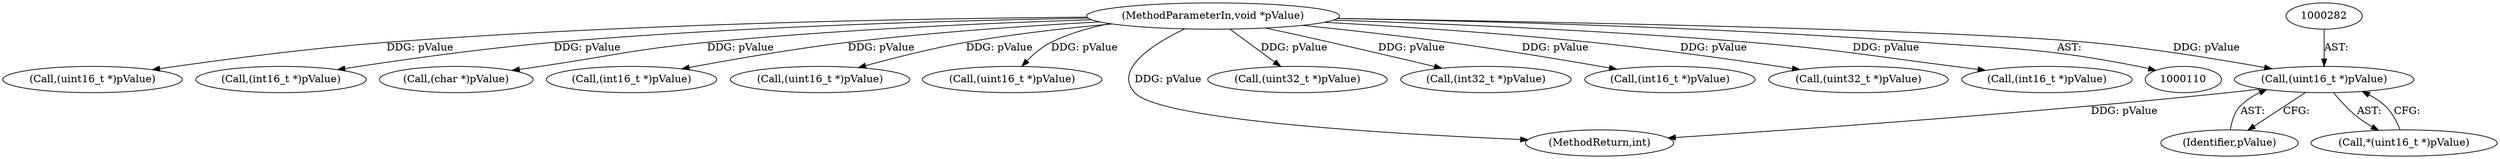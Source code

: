digraph "0_Android_321ea5257e37c8edb26e66fe4ee78cca4cd915fe@pointer" {
"1000281" [label="(Call,(uint16_t *)pValue)"];
"1000114" [label="(MethodParameterIn,void *pValue)"];
"1000446" [label="(Call,(uint16_t *)pValue)"];
"1000513" [label="(Call,(int16_t *)pValue)"];
"1000481" [label="(Call,(char *)pValue)"];
"1000114" [label="(MethodParameterIn,void *pValue)"];
"1000283" [label="(Identifier,pValue)"];
"1000291" [label="(Call,(int16_t *)pValue)"];
"1000434" [label="(Call,(uint16_t *)pValue)"];
"1000457" [label="(Call,(uint16_t *)pValue)"];
"1000567" [label="(MethodReturn,int)"];
"1000280" [label="(Call,*(uint16_t *)pValue)"];
"1000422" [label="(Call,(uint32_t *)pValue)"];
"1000378" [label="(Call,(int32_t *)pValue)"];
"1000299" [label="(Call,(int16_t *)pValue)"];
"1000418" [label="(Call,(uint32_t *)pValue)"];
"1000337" [label="(Call,(int16_t *)pValue)"];
"1000281" [label="(Call,(uint16_t *)pValue)"];
"1000281" -> "1000280"  [label="AST: "];
"1000281" -> "1000283"  [label="CFG: "];
"1000282" -> "1000281"  [label="AST: "];
"1000283" -> "1000281"  [label="AST: "];
"1000280" -> "1000281"  [label="CFG: "];
"1000281" -> "1000567"  [label="DDG: pValue"];
"1000114" -> "1000281"  [label="DDG: pValue"];
"1000114" -> "1000110"  [label="AST: "];
"1000114" -> "1000567"  [label="DDG: pValue"];
"1000114" -> "1000291"  [label="DDG: pValue"];
"1000114" -> "1000299"  [label="DDG: pValue"];
"1000114" -> "1000337"  [label="DDG: pValue"];
"1000114" -> "1000378"  [label="DDG: pValue"];
"1000114" -> "1000418"  [label="DDG: pValue"];
"1000114" -> "1000422"  [label="DDG: pValue"];
"1000114" -> "1000434"  [label="DDG: pValue"];
"1000114" -> "1000446"  [label="DDG: pValue"];
"1000114" -> "1000457"  [label="DDG: pValue"];
"1000114" -> "1000481"  [label="DDG: pValue"];
"1000114" -> "1000513"  [label="DDG: pValue"];
}
